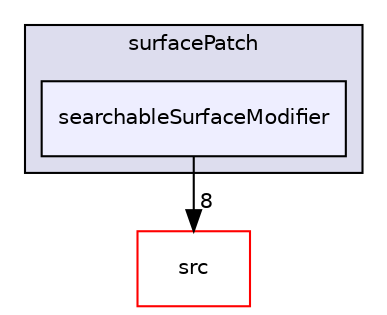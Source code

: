 digraph "applications/utilities/surface/surfacePatch/searchableSurfaceModifier" {
  bgcolor=transparent;
  compound=true
  node [ fontsize="10", fontname="Helvetica"];
  edge [ labelfontsize="10", labelfontname="Helvetica"];
  subgraph clusterdir_9bb5ffcb72caf686892d4c33f10ecb67 {
    graph [ bgcolor="#ddddee", pencolor="black", label="surfacePatch" fontname="Helvetica", fontsize="10", URL="dir_9bb5ffcb72caf686892d4c33f10ecb67.html"]
  dir_0ebf8dc8a280699cfb3e941baf43cfc8 [shape=box, label="searchableSurfaceModifier", style="filled", fillcolor="#eeeeff", pencolor="black", URL="dir_0ebf8dc8a280699cfb3e941baf43cfc8.html"];
  }
  dir_68267d1309a1af8e8297ef4c3efbcdba [shape=box label="src" color="red" URL="dir_68267d1309a1af8e8297ef4c3efbcdba.html"];
  dir_0ebf8dc8a280699cfb3e941baf43cfc8->dir_68267d1309a1af8e8297ef4c3efbcdba [headlabel="8", labeldistance=1.5 headhref="dir_000354_000499.html"];
}
